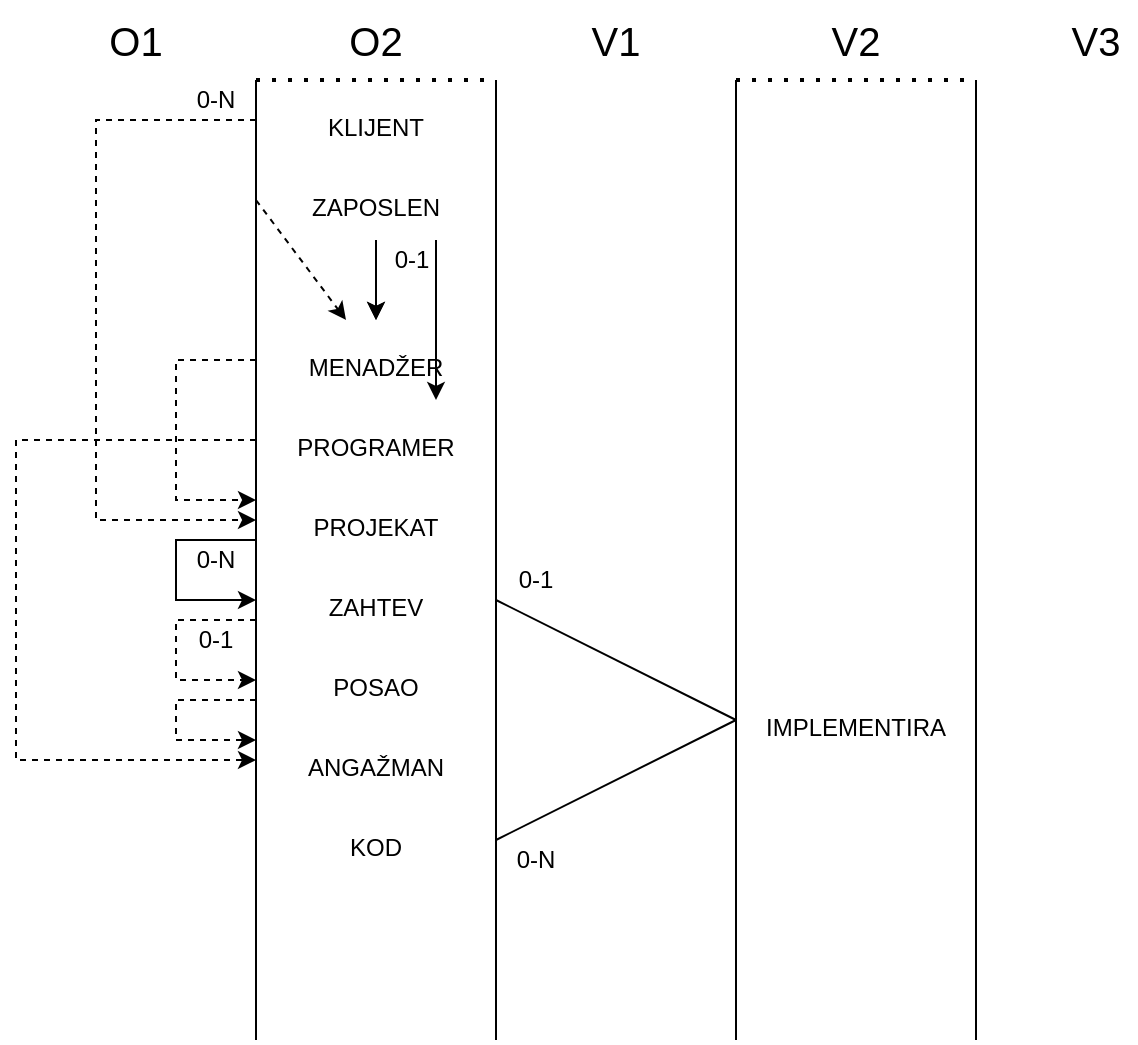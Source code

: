 <mxfile version="15.9.4" type="device"><diagram id="JFCUoGOVyaPZHjGrnuU6" name="Page-1"><mxGraphModel dx="1182" dy="659" grid="1" gridSize="10" guides="1" tooltips="1" connect="1" arrows="1" fold="1" page="1" pageScale="1" pageWidth="827" pageHeight="1169" math="0" shadow="0"><root><mxCell id="0"/><mxCell id="1" parent="0"/><mxCell id="JQhTF4mmmU6DiK-3cSI7-1" value="&lt;font style=&quot;font-size: 20px&quot;&gt;O1&lt;/font&gt;" style="text;html=1;strokeColor=none;fillColor=none;align=center;verticalAlign=middle;whiteSpace=wrap;rounded=0;" vertex="1" parent="1"><mxGeometry x="120" y="40" width="40" height="40" as="geometry"/></mxCell><mxCell id="JQhTF4mmmU6DiK-3cSI7-2" value="&lt;font style=&quot;font-size: 20px&quot;&gt;O2&lt;/font&gt;" style="text;html=1;strokeColor=none;fillColor=none;align=center;verticalAlign=middle;whiteSpace=wrap;rounded=0;" vertex="1" parent="1"><mxGeometry x="240" y="40" width="40" height="40" as="geometry"/></mxCell><mxCell id="JQhTF4mmmU6DiK-3cSI7-3" value="&lt;font style=&quot;font-size: 20px&quot;&gt;V1&lt;/font&gt;" style="text;html=1;strokeColor=none;fillColor=none;align=center;verticalAlign=middle;whiteSpace=wrap;rounded=0;" vertex="1" parent="1"><mxGeometry x="360" y="40" width="40" height="40" as="geometry"/></mxCell><mxCell id="JQhTF4mmmU6DiK-3cSI7-4" value="&lt;font style=&quot;font-size: 20px&quot;&gt;V2&lt;/font&gt;" style="text;html=1;strokeColor=none;fillColor=none;align=center;verticalAlign=middle;whiteSpace=wrap;rounded=0;" vertex="1" parent="1"><mxGeometry x="480" y="40" width="40" height="40" as="geometry"/></mxCell><mxCell id="JQhTF4mmmU6DiK-3cSI7-5" value="&lt;font style=&quot;font-size: 20px&quot;&gt;V3&lt;/font&gt;" style="text;html=1;strokeColor=none;fillColor=none;align=center;verticalAlign=middle;whiteSpace=wrap;rounded=0;" vertex="1" parent="1"><mxGeometry x="600" y="40" width="40" height="40" as="geometry"/></mxCell><mxCell id="JQhTF4mmmU6DiK-3cSI7-6" value="" style="endArrow=none;html=1;rounded=0;fontSize=20;" edge="1" parent="1"><mxGeometry width="50" height="50" relative="1" as="geometry"><mxPoint x="200" y="560" as="sourcePoint"/><mxPoint x="200" y="80" as="targetPoint"/></mxGeometry></mxCell><mxCell id="JQhTF4mmmU6DiK-3cSI7-7" value="" style="endArrow=none;html=1;rounded=0;fontSize=20;" edge="1" parent="1"><mxGeometry width="50" height="50" relative="1" as="geometry"><mxPoint x="320" y="560" as="sourcePoint"/><mxPoint x="320" y="80" as="targetPoint"/></mxGeometry></mxCell><mxCell id="JQhTF4mmmU6DiK-3cSI7-8" value="" style="endArrow=none;html=1;rounded=0;fontSize=20;" edge="1" parent="1"><mxGeometry width="50" height="50" relative="1" as="geometry"><mxPoint x="440" y="560" as="sourcePoint"/><mxPoint x="440" y="80" as="targetPoint"/></mxGeometry></mxCell><mxCell id="JQhTF4mmmU6DiK-3cSI7-9" value="" style="endArrow=none;html=1;rounded=0;fontSize=20;" edge="1" parent="1"><mxGeometry width="50" height="50" relative="1" as="geometry"><mxPoint x="560" y="560" as="sourcePoint"/><mxPoint x="560" y="80" as="targetPoint"/></mxGeometry></mxCell><mxCell id="JQhTF4mmmU6DiK-3cSI7-10" value="" style="endArrow=none;dashed=1;html=1;dashPattern=1 3;strokeWidth=2;rounded=0;fontSize=20;" edge="1" parent="1"><mxGeometry width="50" height="50" relative="1" as="geometry"><mxPoint x="200" y="80" as="sourcePoint"/><mxPoint x="320" y="80" as="targetPoint"/></mxGeometry></mxCell><mxCell id="JQhTF4mmmU6DiK-3cSI7-11" value="" style="endArrow=none;dashed=1;html=1;dashPattern=1 3;strokeWidth=2;rounded=0;fontSize=20;" edge="1" parent="1"><mxGeometry width="50" height="50" relative="1" as="geometry"><mxPoint x="440" y="80" as="sourcePoint"/><mxPoint x="560" y="80" as="targetPoint"/></mxGeometry></mxCell><mxCell id="JQhTF4mmmU6DiK-3cSI7-12" value="&lt;font style=&quot;font-size: 12px&quot;&gt;KLIJENT&lt;/font&gt;" style="text;html=1;strokeColor=none;fillColor=none;align=center;verticalAlign=middle;whiteSpace=wrap;rounded=0;fontSize=20;" vertex="1" parent="1"><mxGeometry x="200" y="80" width="120" height="40" as="geometry"/></mxCell><mxCell id="JQhTF4mmmU6DiK-3cSI7-13" value="&lt;font style=&quot;font-size: 12px&quot;&gt;ZAPOSLEN&lt;/font&gt;" style="text;html=1;strokeColor=none;fillColor=none;align=center;verticalAlign=middle;whiteSpace=wrap;rounded=0;fontSize=20;" vertex="1" parent="1"><mxGeometry x="200" y="120" width="120" height="40" as="geometry"/></mxCell><mxCell id="JQhTF4mmmU6DiK-3cSI7-14" value="&lt;font style=&quot;font-size: 12px&quot;&gt;MENADŽER&lt;/font&gt;" style="text;html=1;strokeColor=none;fillColor=none;align=center;verticalAlign=middle;whiteSpace=wrap;rounded=0;fontSize=20;" vertex="1" parent="1"><mxGeometry x="200" y="200" width="120" height="40" as="geometry"/></mxCell><mxCell id="JQhTF4mmmU6DiK-3cSI7-15" value="&lt;font style=&quot;font-size: 12px&quot;&gt;PROGRAMER&lt;/font&gt;" style="text;html=1;strokeColor=none;fillColor=none;align=center;verticalAlign=middle;whiteSpace=wrap;rounded=0;fontSize=20;" vertex="1" parent="1"><mxGeometry x="200" y="240" width="120" height="40" as="geometry"/></mxCell><mxCell id="JQhTF4mmmU6DiK-3cSI7-16" value="&lt;font style=&quot;font-size: 12px&quot;&gt;PROJEKAT&lt;/font&gt;" style="text;html=1;strokeColor=none;fillColor=none;align=center;verticalAlign=middle;whiteSpace=wrap;rounded=0;fontSize=20;" vertex="1" parent="1"><mxGeometry x="200" y="280" width="120" height="40" as="geometry"/></mxCell><mxCell id="JQhTF4mmmU6DiK-3cSI7-17" value="&lt;font style=&quot;font-size: 12px&quot;&gt;ZAHTEV&lt;/font&gt;" style="text;html=1;strokeColor=none;fillColor=none;align=center;verticalAlign=middle;whiteSpace=wrap;rounded=0;fontSize=20;" vertex="1" parent="1"><mxGeometry x="200" y="320" width="120" height="40" as="geometry"/></mxCell><mxCell id="JQhTF4mmmU6DiK-3cSI7-18" value="&lt;font style=&quot;font-size: 12px&quot;&gt;POSAO&lt;/font&gt;" style="text;html=1;strokeColor=none;fillColor=none;align=center;verticalAlign=middle;whiteSpace=wrap;rounded=0;fontSize=20;" vertex="1" parent="1"><mxGeometry x="200" y="360" width="120" height="40" as="geometry"/></mxCell><mxCell id="JQhTF4mmmU6DiK-3cSI7-19" value="&lt;font style=&quot;font-size: 12px&quot;&gt;ANGAŽMAN&lt;br&gt;&lt;/font&gt;" style="text;html=1;strokeColor=none;fillColor=none;align=center;verticalAlign=middle;whiteSpace=wrap;rounded=0;fontSize=20;" vertex="1" parent="1"><mxGeometry x="200" y="400" width="120" height="40" as="geometry"/></mxCell><mxCell id="JQhTF4mmmU6DiK-3cSI7-20" value="&lt;font style=&quot;font-size: 12px&quot;&gt;KOD&lt;/font&gt;" style="text;html=1;strokeColor=none;fillColor=none;align=center;verticalAlign=middle;whiteSpace=wrap;rounded=0;fontSize=20;" vertex="1" parent="1"><mxGeometry x="200" y="440" width="120" height="40" as="geometry"/></mxCell><mxCell id="JQhTF4mmmU6DiK-3cSI7-21" value="&lt;font style=&quot;font-size: 12px&quot;&gt;IMPLEMENTIRA&lt;/font&gt;" style="text;html=1;strokeColor=none;fillColor=none;align=center;verticalAlign=middle;whiteSpace=wrap;rounded=0;fontSize=20;" vertex="1" parent="1"><mxGeometry x="440" y="380" width="120" height="40" as="geometry"/></mxCell><mxCell id="JQhTF4mmmU6DiK-3cSI7-23" value="" style="endArrow=classic;html=1;rounded=0;fontSize=12;exitX=0;exitY=0.5;exitDx=0;exitDy=0;entryX=0;entryY=0.5;entryDx=0;entryDy=0;dashed=1;" edge="1" parent="1" source="JQhTF4mmmU6DiK-3cSI7-12" target="JQhTF4mmmU6DiK-3cSI7-16"><mxGeometry width="50" height="50" relative="1" as="geometry"><mxPoint x="70" y="270" as="sourcePoint"/><mxPoint x="120" y="240" as="targetPoint"/><Array as="points"><mxPoint x="120" y="100"/><mxPoint x="120" y="300"/></Array></mxGeometry></mxCell><mxCell id="JQhTF4mmmU6DiK-3cSI7-24" value="0-N" style="text;html=1;strokeColor=none;fillColor=none;align=center;verticalAlign=middle;whiteSpace=wrap;rounded=0;fontSize=12;" vertex="1" parent="1"><mxGeometry x="160" y="80" width="40" height="20" as="geometry"/></mxCell><mxCell id="JQhTF4mmmU6DiK-3cSI7-25" value="" style="endArrow=classic;html=1;rounded=0;dashed=1;fontSize=12;" edge="1" parent="1" source="JQhTF4mmmU6DiK-3cSI7-13" target="JQhTF4mmmU6DiK-3cSI7-14"><mxGeometry width="50" height="50" relative="1" as="geometry"><mxPoint x="360" y="290" as="sourcePoint"/><mxPoint x="410" y="240" as="targetPoint"/></mxGeometry></mxCell><mxCell id="JQhTF4mmmU6DiK-3cSI7-26" value="" style="endArrow=classic;html=1;rounded=0;dashed=1;fontSize=12;exitX=0;exitY=0.5;exitDx=0;exitDy=0;" edge="1" parent="1" source="JQhTF4mmmU6DiK-3cSI7-13" target="JQhTF4mmmU6DiK-3cSI7-14"><mxGeometry width="50" height="50" relative="1" as="geometry"><mxPoint x="330" y="240" as="sourcePoint"/><mxPoint x="380" y="190" as="targetPoint"/></mxGeometry></mxCell><mxCell id="JQhTF4mmmU6DiK-3cSI7-27" value="" style="endArrow=classic;html=1;rounded=0;fontSize=12;" edge="1" parent="1" source="JQhTF4mmmU6DiK-3cSI7-13" target="JQhTF4mmmU6DiK-3cSI7-14"><mxGeometry width="50" height="50" relative="1" as="geometry"><mxPoint x="330" y="240" as="sourcePoint"/><mxPoint x="380" y="190" as="targetPoint"/></mxGeometry></mxCell><mxCell id="JQhTF4mmmU6DiK-3cSI7-28" value="" style="endArrow=classic;html=1;rounded=0;fontSize=12;exitX=0.75;exitY=1;exitDx=0;exitDy=0;entryX=0.75;entryY=0;entryDx=0;entryDy=0;" edge="1" parent="1" source="JQhTF4mmmU6DiK-3cSI7-13" target="JQhTF4mmmU6DiK-3cSI7-15"><mxGeometry width="50" height="50" relative="1" as="geometry"><mxPoint x="360" y="240" as="sourcePoint"/><mxPoint x="410" y="190" as="targetPoint"/></mxGeometry></mxCell><mxCell id="JQhTF4mmmU6DiK-3cSI7-29" value="0-1" style="text;html=1;strokeColor=none;fillColor=none;align=center;verticalAlign=middle;whiteSpace=wrap;rounded=0;fontSize=12;" vertex="1" parent="1"><mxGeometry x="258" y="160" width="40" height="20" as="geometry"/></mxCell><mxCell id="JQhTF4mmmU6DiK-3cSI7-30" value="" style="endArrow=classic;html=1;rounded=0;fontSize=12;exitX=0;exitY=0.5;exitDx=0;exitDy=0;entryX=0;entryY=0.25;entryDx=0;entryDy=0;dashed=1;" edge="1" parent="1" source="JQhTF4mmmU6DiK-3cSI7-14" target="JQhTF4mmmU6DiK-3cSI7-16"><mxGeometry width="50" height="50" relative="1" as="geometry"><mxPoint x="70" y="360" as="sourcePoint"/><mxPoint x="120" y="310" as="targetPoint"/><Array as="points"><mxPoint x="160" y="220"/><mxPoint x="160" y="290"/></Array></mxGeometry></mxCell><mxCell id="JQhTF4mmmU6DiK-3cSI7-31" value="" style="endArrow=classic;html=1;rounded=0;dashed=1;fontSize=12;exitX=0;exitY=0.5;exitDx=0;exitDy=0;entryX=0;entryY=0.5;entryDx=0;entryDy=0;" edge="1" parent="1" source="JQhTF4mmmU6DiK-3cSI7-15" target="JQhTF4mmmU6DiK-3cSI7-19"><mxGeometry width="50" height="50" relative="1" as="geometry"><mxPoint x="100" y="420" as="sourcePoint"/><mxPoint x="150" y="370" as="targetPoint"/><Array as="points"><mxPoint x="80" y="260"/><mxPoint x="80" y="420"/></Array></mxGeometry></mxCell><mxCell id="JQhTF4mmmU6DiK-3cSI7-32" value="" style="endArrow=classic;html=1;rounded=0;fontSize=12;exitX=0;exitY=0.75;exitDx=0;exitDy=0;entryX=0;entryY=0.5;entryDx=0;entryDy=0;" edge="1" parent="1" source="JQhTF4mmmU6DiK-3cSI7-16" target="JQhTF4mmmU6DiK-3cSI7-17"><mxGeometry width="50" height="50" relative="1" as="geometry"><mxPoint x="110" y="390" as="sourcePoint"/><mxPoint x="160" y="340" as="targetPoint"/><Array as="points"><mxPoint x="160" y="310"/><mxPoint x="160" y="340"/></Array></mxGeometry></mxCell><mxCell id="JQhTF4mmmU6DiK-3cSI7-33" value="0-N" style="text;html=1;strokeColor=none;fillColor=none;align=center;verticalAlign=middle;whiteSpace=wrap;rounded=0;fontSize=12;" vertex="1" parent="1"><mxGeometry x="160" y="310" width="40" height="20" as="geometry"/></mxCell><mxCell id="JQhTF4mmmU6DiK-3cSI7-34" value="" style="endArrow=classic;html=1;rounded=0;fontSize=12;dashed=1;exitX=0;exitY=0.75;exitDx=0;exitDy=0;entryX=0;entryY=0.5;entryDx=0;entryDy=0;" edge="1" parent="1" source="JQhTF4mmmU6DiK-3cSI7-17" target="JQhTF4mmmU6DiK-3cSI7-18"><mxGeometry width="50" height="50" relative="1" as="geometry"><mxPoint x="120" y="540" as="sourcePoint"/><mxPoint x="170" y="490" as="targetPoint"/><Array as="points"><mxPoint x="160" y="350"/><mxPoint x="160" y="380"/></Array></mxGeometry></mxCell><mxCell id="JQhTF4mmmU6DiK-3cSI7-35" value="0-1" style="text;html=1;strokeColor=none;fillColor=none;align=center;verticalAlign=middle;whiteSpace=wrap;rounded=0;fontSize=12;" vertex="1" parent="1"><mxGeometry x="160" y="350" width="40" height="20" as="geometry"/></mxCell><mxCell id="JQhTF4mmmU6DiK-3cSI7-36" value="" style="endArrow=classic;html=1;rounded=0;dashed=1;fontSize=12;exitX=0;exitY=0.75;exitDx=0;exitDy=0;entryX=0;entryY=0.25;entryDx=0;entryDy=0;" edge="1" parent="1" source="JQhTF4mmmU6DiK-3cSI7-18" target="JQhTF4mmmU6DiK-3cSI7-19"><mxGeometry width="50" height="50" relative="1" as="geometry"><mxPoint x="70" y="550" as="sourcePoint"/><mxPoint x="120" y="500" as="targetPoint"/><Array as="points"><mxPoint x="160" y="390"/><mxPoint x="160" y="410"/></Array></mxGeometry></mxCell><mxCell id="JQhTF4mmmU6DiK-3cSI7-37" value="" style="endArrow=none;html=1;rounded=0;fontSize=12;exitX=1;exitY=0.5;exitDx=0;exitDy=0;entryX=0;entryY=0.5;entryDx=0;entryDy=0;" edge="1" parent="1" source="JQhTF4mmmU6DiK-3cSI7-17" target="JQhTF4mmmU6DiK-3cSI7-21"><mxGeometry width="50" height="50" relative="1" as="geometry"><mxPoint x="370" y="440" as="sourcePoint"/><mxPoint x="420" y="390" as="targetPoint"/></mxGeometry></mxCell><mxCell id="JQhTF4mmmU6DiK-3cSI7-38" value="" style="endArrow=none;html=1;rounded=0;fontSize=12;exitX=1;exitY=0.5;exitDx=0;exitDy=0;entryX=0;entryY=0.5;entryDx=0;entryDy=0;" edge="1" parent="1" source="JQhTF4mmmU6DiK-3cSI7-20" target="JQhTF4mmmU6DiK-3cSI7-21"><mxGeometry width="50" height="50" relative="1" as="geometry"><mxPoint x="350" y="650" as="sourcePoint"/><mxPoint x="400" y="600" as="targetPoint"/></mxGeometry></mxCell><mxCell id="JQhTF4mmmU6DiK-3cSI7-39" value="0-1" style="text;html=1;strokeColor=none;fillColor=none;align=center;verticalAlign=middle;whiteSpace=wrap;rounded=0;fontSize=12;" vertex="1" parent="1"><mxGeometry x="320" y="320" width="40" height="20" as="geometry"/></mxCell><mxCell id="JQhTF4mmmU6DiK-3cSI7-40" value="0-N" style="text;html=1;strokeColor=none;fillColor=none;align=center;verticalAlign=middle;whiteSpace=wrap;rounded=0;fontSize=12;" vertex="1" parent="1"><mxGeometry x="320" y="460" width="40" height="20" as="geometry"/></mxCell></root></mxGraphModel></diagram></mxfile>